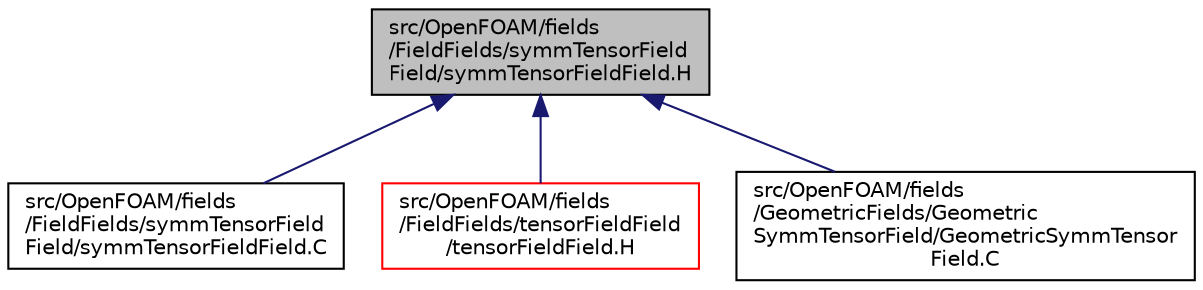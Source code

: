 digraph "src/OpenFOAM/fields/FieldFields/symmTensorFieldField/symmTensorFieldField.H"
{
  bgcolor="transparent";
  edge [fontname="Helvetica",fontsize="10",labelfontname="Helvetica",labelfontsize="10"];
  node [fontname="Helvetica",fontsize="10",shape=record];
  Node1 [label="src/OpenFOAM/fields\l/FieldFields/symmTensorField\lField/symmTensorFieldField.H",height=0.2,width=0.4,color="black", fillcolor="grey75", style="filled", fontcolor="black"];
  Node1 -> Node2 [dir="back",color="midnightblue",fontsize="10",style="solid",fontname="Helvetica"];
  Node2 [label="src/OpenFOAM/fields\l/FieldFields/symmTensorField\lField/symmTensorFieldField.C",height=0.2,width=0.4,color="black",URL="$a08044.html",tooltip="Specialisation of FieldField<T> for symmTensor. "];
  Node1 -> Node3 [dir="back",color="midnightblue",fontsize="10",style="solid",fontname="Helvetica"];
  Node3 [label="src/OpenFOAM/fields\l/FieldFields/tensorFieldField\l/tensorFieldField.H",height=0.2,width=0.4,color="red",URL="$a08047.html",tooltip="Specialisation of FieldField<T> for tensor. "];
  Node1 -> Node4 [dir="back",color="midnightblue",fontsize="10",style="solid",fontname="Helvetica"];
  Node4 [label="src/OpenFOAM/fields\l/GeometricFields/Geometric\lSymmTensorField/GeometricSymmTensor\lField.C",height=0.2,width=0.4,color="black",URL="$a08160.html"];
}
